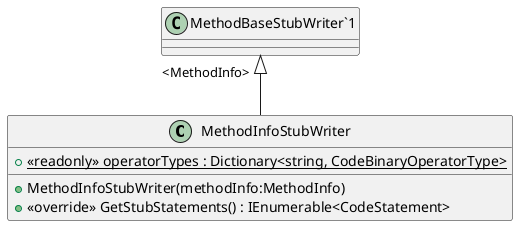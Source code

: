 @startuml
class MethodInfoStubWriter {
    + MethodInfoStubWriter(methodInfo:MethodInfo)
    + <<override>> GetStubStatements() : IEnumerable<CodeStatement>
    + {static} <<readonly>> operatorTypes : Dictionary<string, CodeBinaryOperatorType>
}
"MethodBaseStubWriter`1" "<MethodInfo>" <|-- MethodInfoStubWriter
@enduml

